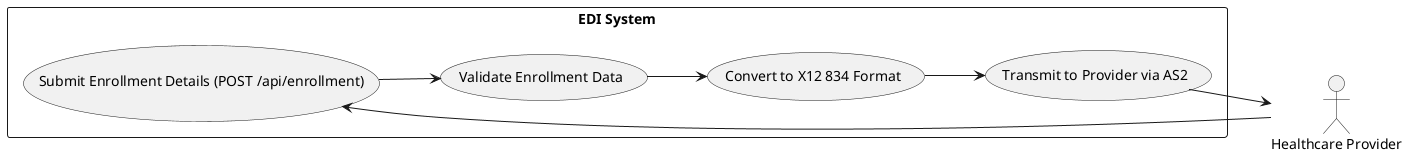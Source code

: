 @startuml Healthcare EDI Integration
left to right direction
actor "Healthcare Provider" as Provider

rectangle "EDI System" {
  usecase "Submit Enrollment Details (POST /api/enrollment)" as SubmitEnrollment
  usecase "Validate Enrollment Data" as ValidateEnrollment
  usecase "Convert to X12 834 Format" as MapData
  usecase "Transmit to Provider via AS2" as TransmitToPayer

}

Provider --> SubmitEnrollment
SubmitEnrollment --> ValidateEnrollment
ValidateEnrollment --> MapData
MapData --> TransmitToPayer
TransmitToPayer -->  Provider
@enduml
